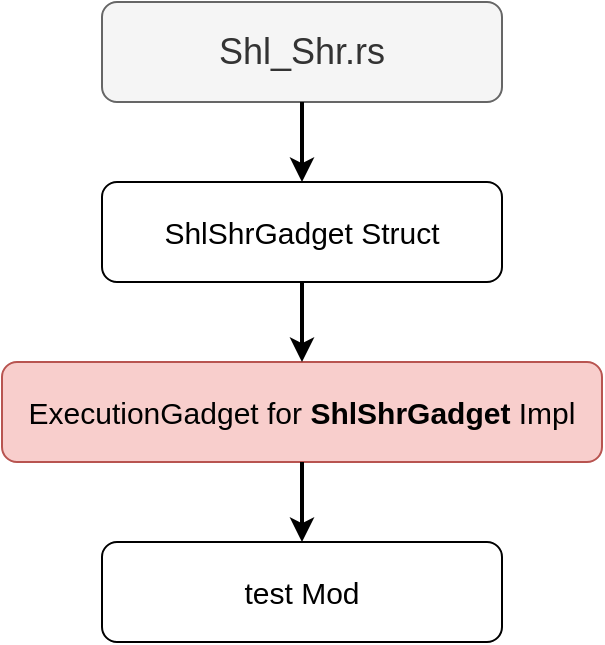 <mxfile version="20.2.3" type="github">
  <diagram id="h7XZpIRrRWIzGZWQuSgL" name="Page-1">
    <mxGraphModel dx="1018" dy="659" grid="1" gridSize="10" guides="1" tooltips="1" connect="1" arrows="1" fold="1" page="1" pageScale="1" pageWidth="850" pageHeight="1100" math="0" shadow="0">
      <root>
        <mxCell id="0" />
        <mxCell id="1" parent="0" />
        <mxCell id="AgyT0vFALnixaqvY_3kQ-1" value="&lt;font style=&quot;font-size: 18px;&quot;&gt;Shl_Shr.rs&lt;/font&gt;" style="rounded=1;whiteSpace=wrap;html=1;fillColor=#f5f5f5;fontColor=#333333;strokeColor=#666666;" vertex="1" parent="1">
          <mxGeometry x="320" y="310" width="200" height="50" as="geometry" />
        </mxCell>
        <mxCell id="AgyT0vFALnixaqvY_3kQ-2" value="&lt;font style=&quot;font-size: 15px;&quot;&gt;ShlShrGadget Struct&lt;/font&gt;" style="rounded=1;whiteSpace=wrap;html=1;" vertex="1" parent="1">
          <mxGeometry x="320" y="400" width="200" height="50" as="geometry" />
        </mxCell>
        <mxCell id="AgyT0vFALnixaqvY_3kQ-3" value="&lt;font style=&quot;font-size: 15px;&quot;&gt;ExecutionGadget for &lt;b&gt;ShlShrGadget&lt;/b&gt; Impl&lt;/font&gt;" style="rounded=1;whiteSpace=wrap;html=1;fillColor=#f8cecc;strokeColor=#b85450;" vertex="1" parent="1">
          <mxGeometry x="270" y="490" width="300" height="50" as="geometry" />
        </mxCell>
        <mxCell id="AgyT0vFALnixaqvY_3kQ-4" value="&lt;font style=&quot;font-size: 15px;&quot;&gt;test Mod&lt;/font&gt;" style="rounded=1;whiteSpace=wrap;html=1;" vertex="1" parent="1">
          <mxGeometry x="320" y="580" width="200" height="50" as="geometry" />
        </mxCell>
        <mxCell id="AgyT0vFALnixaqvY_3kQ-5" value="" style="endArrow=classic;html=1;rounded=0;fontSize=15;strokeWidth=2;exitX=0.5;exitY=1;exitDx=0;exitDy=0;entryX=0.5;entryY=0;entryDx=0;entryDy=0;" edge="1" parent="1" source="AgyT0vFALnixaqvY_3kQ-1" target="AgyT0vFALnixaqvY_3kQ-2">
          <mxGeometry width="50" height="50" relative="1" as="geometry">
            <mxPoint x="400" y="440" as="sourcePoint" />
            <mxPoint x="450" y="390" as="targetPoint" />
          </mxGeometry>
        </mxCell>
        <mxCell id="AgyT0vFALnixaqvY_3kQ-6" value="" style="endArrow=classic;html=1;rounded=0;fontSize=15;strokeWidth=2;exitX=0.5;exitY=1;exitDx=0;exitDy=0;entryX=0.5;entryY=0;entryDx=0;entryDy=0;" edge="1" parent="1" source="AgyT0vFALnixaqvY_3kQ-3" target="AgyT0vFALnixaqvY_3kQ-4">
          <mxGeometry width="50" height="50" relative="1" as="geometry">
            <mxPoint x="440" y="540" as="sourcePoint" />
            <mxPoint x="440" y="580" as="targetPoint" />
          </mxGeometry>
        </mxCell>
        <mxCell id="AgyT0vFALnixaqvY_3kQ-7" value="" style="endArrow=classic;html=1;rounded=0;fontSize=15;strokeWidth=2;exitX=0.5;exitY=1;exitDx=0;exitDy=0;entryX=0.5;entryY=0;entryDx=0;entryDy=0;" edge="1" parent="1" source="AgyT0vFALnixaqvY_3kQ-2" target="AgyT0vFALnixaqvY_3kQ-3">
          <mxGeometry width="50" height="50" relative="1" as="geometry">
            <mxPoint x="440" y="380" as="sourcePoint" />
            <mxPoint x="440" y="420" as="targetPoint" />
          </mxGeometry>
        </mxCell>
      </root>
    </mxGraphModel>
  </diagram>
</mxfile>
